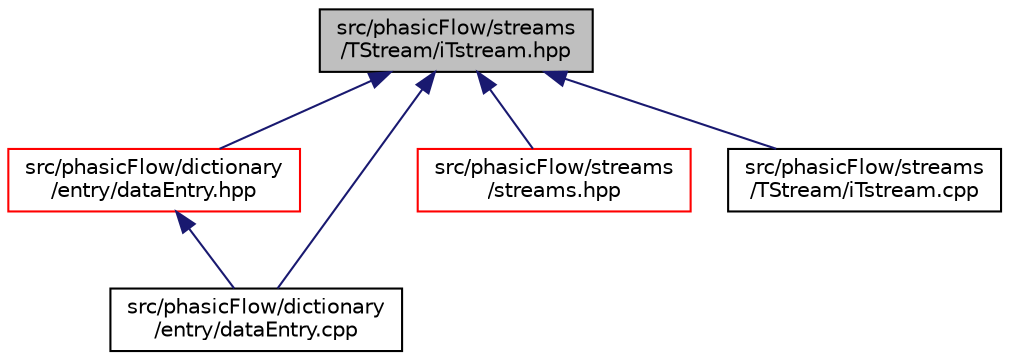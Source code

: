 digraph "src/phasicFlow/streams/TStream/iTstream.hpp"
{
 // LATEX_PDF_SIZE
  edge [fontname="Helvetica",fontsize="10",labelfontname="Helvetica",labelfontsize="10"];
  node [fontname="Helvetica",fontsize="10",shape=record];
  Node1 [label="src/phasicFlow/streams\l/TStream/iTstream.hpp",height=0.2,width=0.4,color="black", fillcolor="grey75", style="filled", fontcolor="black",tooltip=" "];
  Node1 -> Node2 [dir="back",color="midnightblue",fontsize="10",style="solid",fontname="Helvetica"];
  Node2 [label="src/phasicFlow/dictionary\l/entry/dataEntry.hpp",height=0.2,width=0.4,color="red", fillcolor="white", style="filled",URL="$dataEntry_8hpp.html",tooltip=" "];
  Node2 -> Node46 [dir="back",color="midnightblue",fontsize="10",style="solid",fontname="Helvetica"];
  Node46 [label="src/phasicFlow/dictionary\l/entry/dataEntry.cpp",height=0.2,width=0.4,color="black", fillcolor="white", style="filled",URL="$dataEntry_8cpp.html",tooltip=" "];
  Node1 -> Node46 [dir="back",color="midnightblue",fontsize="10",style="solid",fontname="Helvetica"];
  Node1 -> Node283 [dir="back",color="midnightblue",fontsize="10",style="solid",fontname="Helvetica"];
  Node283 [label="src/phasicFlow/streams\l/streams.hpp",height=0.2,width=0.4,color="red", fillcolor="white", style="filled",URL="$streams_8hpp.html",tooltip=" "];
  Node1 -> Node338 [dir="back",color="midnightblue",fontsize="10",style="solid",fontname="Helvetica"];
  Node338 [label="src/phasicFlow/streams\l/TStream/iTstream.cpp",height=0.2,width=0.4,color="black", fillcolor="white", style="filled",URL="$iTstream_8cpp.html",tooltip=" "];
}
